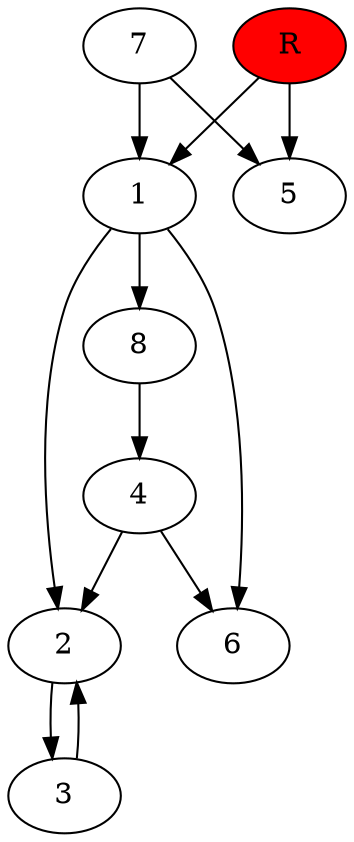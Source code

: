 digraph prb19899 {
	1
	2
	3
	4
	5
	6
	7
	8
	R [fillcolor="#ff0000" style=filled]
	1 -> 2
	1 -> 6
	1 -> 8
	2 -> 3
	3 -> 2
	4 -> 2
	4 -> 6
	7 -> 1
	7 -> 5
	8 -> 4
	R -> 1
	R -> 5
}
